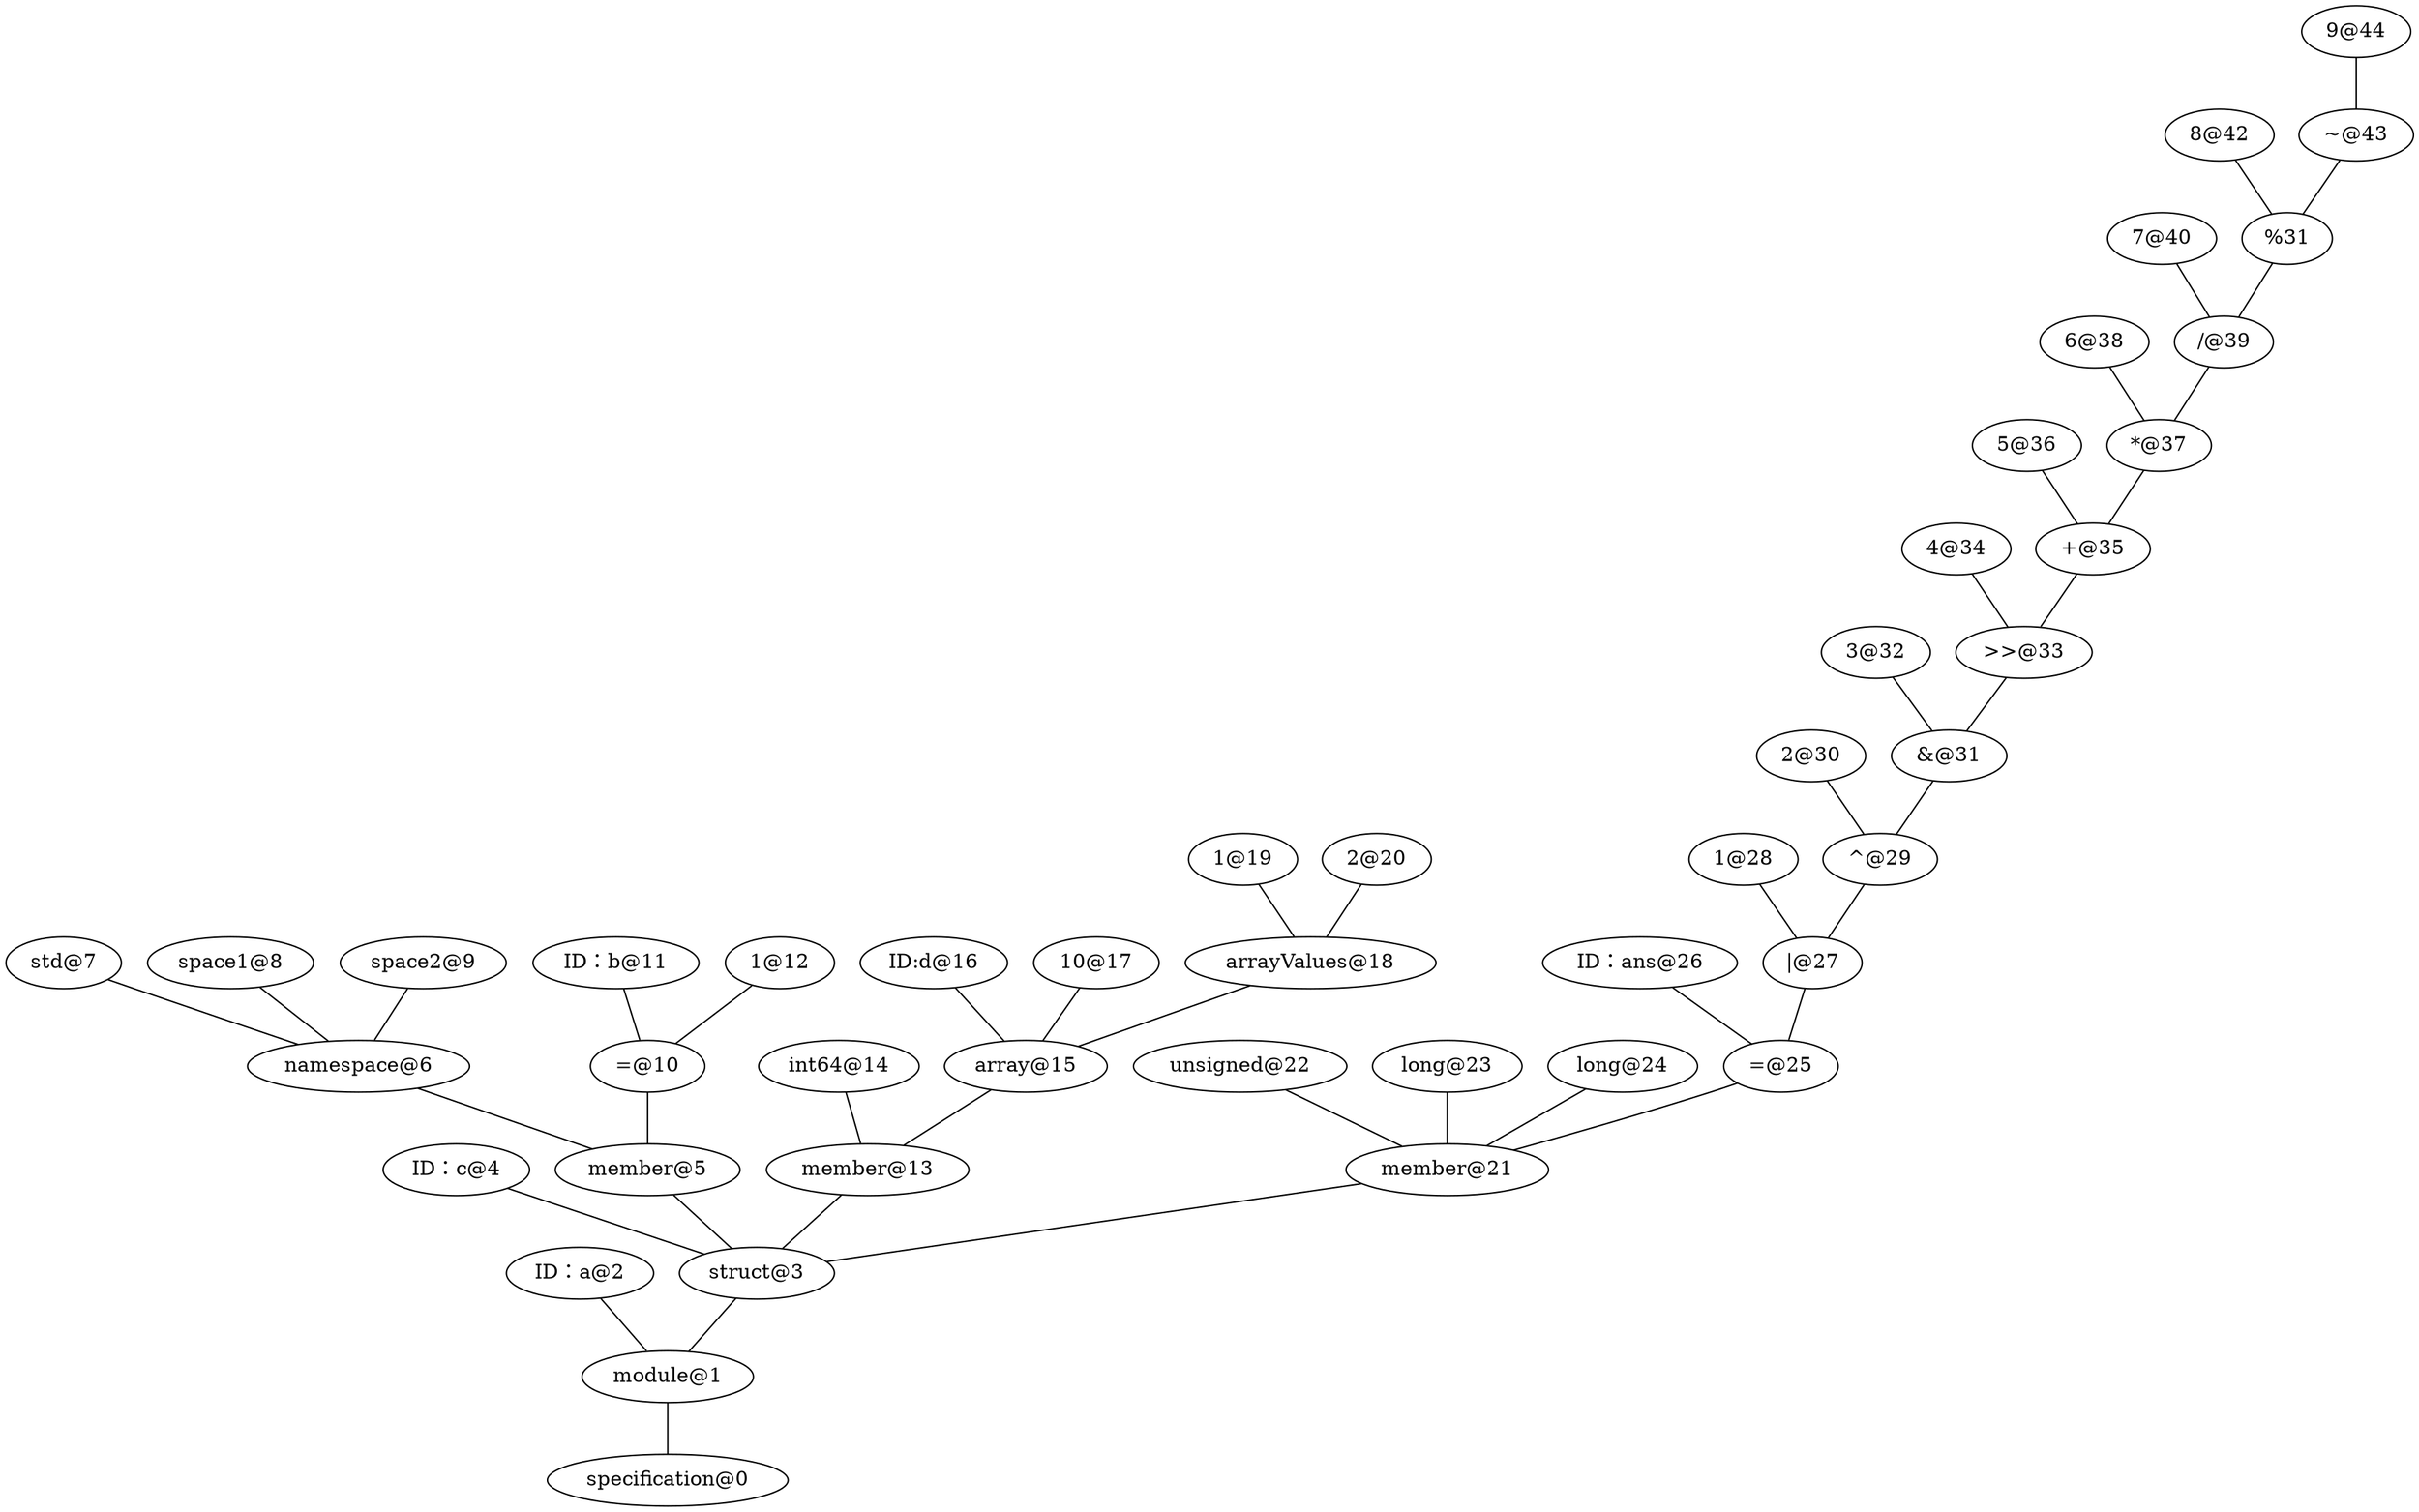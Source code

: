 graph{
    { rank=same; "specification@0"}
    { rank=same; "module@1"}
    { rank=same; "ID：a@2"; "struct@3"}
    { rank=same; "ID：c@4"; "member@5"; "member@13"; "member@21"}
    { rank=same; "namespace@6"; "=@10"; "int64@14"; "array@15"; "unsigned@22"; "long@23"; "long@24"; "=@25"}
    { rank=same; "std@7"; "space1@8"; "space2@9"; "ID：b@11"; "1@12"; "ID:d@16"; "10@17"; "arrayValues@18"; "ID：ans@26"; "|@27"}
    { rank=same; "1@19"; "2@20"; "1@28"; "^@29"}
    { rank=same; "2@30"; "&@31"}
    { rank=same; "3@32"; ">>@33"}
    { rank=same; "4@34"; "+@35"}
    { rank=same; "5@36"; "*@37"}
    { rank=same; "6@38"; "/@39"}
    { rank=same; "7@40"; "%@41"}
    { rank=same; "8@42"; "~@43"}
    { rank=same; "9@44"}

    "module@1" -- "specification@0"
    "ID：a@2" -- "module@1"
    "struct@3" -- "module@1"
    "ID：c@4" -- "struct@3"
    "member@5" -- "struct@3"
    "namespace@6" -- "member@5"
    "std@7" -- "namespace@6"
    "space1@8" -- "namespace@6"
    "space2@9" -- "namespace@6"
    "=@10" -- "member@5"
    "ID：b@11" -- "=@10"
    "1@12" -- "=@10"
    "member@13" -- "struct@3"
    "int64@14" -- "member@13"
    "array@15" -- "member@13"
    "ID:d@16" -- "array@15"
    "10@17" -- "array@15"
    "arrayValues@18" -- "array@15"
    "1@19" -- "arrayValues@18"
    "2@20" -- "arrayValues@18"
    "member@21" -- "struct@3"
    "unsigned@22" -- "member@21"
    "long@23" -- "member@21"
    "long@24" -- "member@21"
    "=@25" -- "member@21"
    "ID：ans@26" -- "=@25"
    "|@27" -- "=@25"
    "1@28" -- "|@27"
    "^@29" -- "|@27"
    "2@30" -- "^@29"
    "&@31" -- "^@29"
    "3@32" -- "&@31"
    ">>@33" -- "&@31"
    "4@34" -- ">>@33"
    "+@35" -- ">>@33"
    "5@36" -- "+@35"
    "*@37" -- "+@35"
    "6@38" -- "*@37"
    "/@39" -- "*@37"
    "7@40" -- "/@39"
    "%@41" -- "/@39"
    "8@42" -- "%@41"
    "~@43" -- "%@41"
    "9@44" -- "~@43"
}